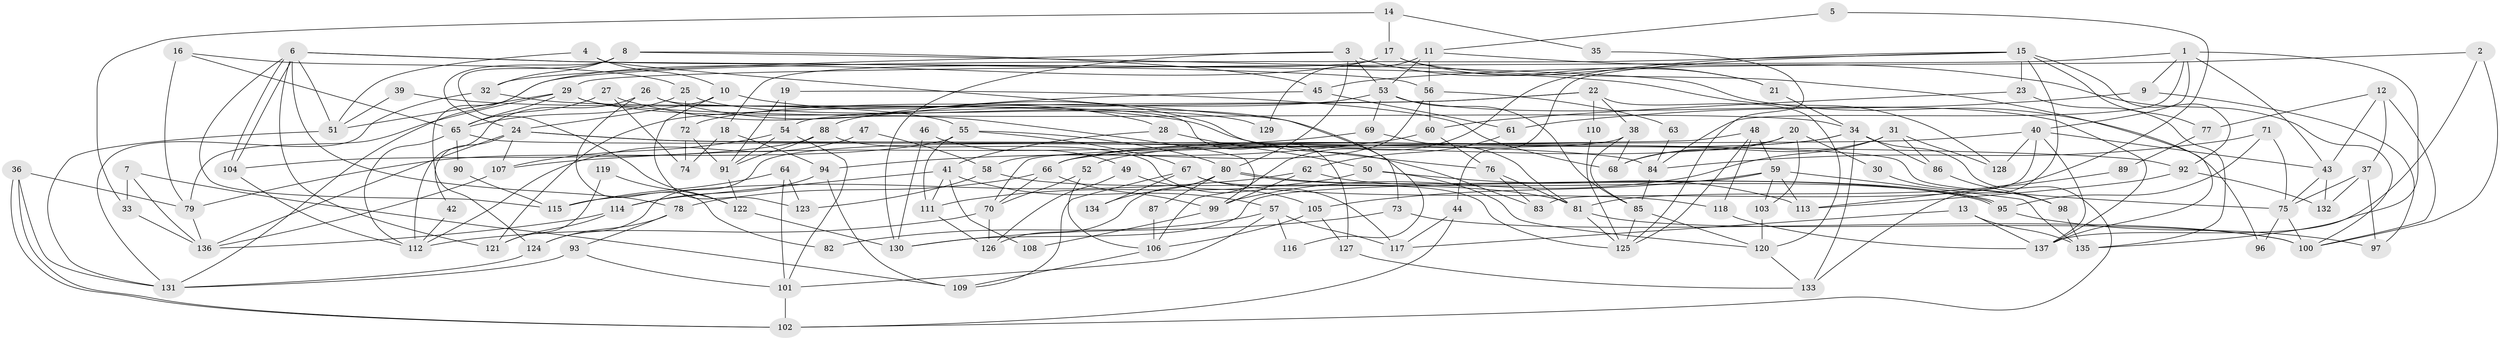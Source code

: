 // Generated by graph-tools (version 1.1) at 2025/49/03/09/25 04:49:51]
// undirected, 137 vertices, 274 edges
graph export_dot {
graph [start="1"]
  node [color=gray90,style=filled];
  1;
  2;
  3;
  4;
  5;
  6;
  7;
  8;
  9;
  10;
  11;
  12;
  13;
  14;
  15;
  16;
  17;
  18;
  19;
  20;
  21;
  22;
  23;
  24;
  25;
  26;
  27;
  28;
  29;
  30;
  31;
  32;
  33;
  34;
  35;
  36;
  37;
  38;
  39;
  40;
  41;
  42;
  43;
  44;
  45;
  46;
  47;
  48;
  49;
  50;
  51;
  52;
  53;
  54;
  55;
  56;
  57;
  58;
  59;
  60;
  61;
  62;
  63;
  64;
  65;
  66;
  67;
  68;
  69;
  70;
  71;
  72;
  73;
  74;
  75;
  76;
  77;
  78;
  79;
  80;
  81;
  82;
  83;
  84;
  85;
  86;
  87;
  88;
  89;
  90;
  91;
  92;
  93;
  94;
  95;
  96;
  97;
  98;
  99;
  100;
  101;
  102;
  103;
  104;
  105;
  106;
  107;
  108;
  109;
  110;
  111;
  112;
  113;
  114;
  115;
  116;
  117;
  118;
  119;
  120;
  121;
  122;
  123;
  124;
  125;
  126;
  127;
  128;
  129;
  130;
  131;
  132;
  133;
  134;
  135;
  136;
  137;
  1 -- 84;
  1 -- 29;
  1 -- 9;
  1 -- 40;
  1 -- 43;
  1 -- 135;
  2 -- 45;
  2 -- 137;
  2 -- 100;
  3 -- 130;
  3 -- 53;
  3 -- 21;
  3 -- 32;
  3 -- 80;
  4 -- 51;
  4 -- 10;
  4 -- 73;
  5 -- 11;
  5 -- 81;
  6 -- 51;
  6 -- 104;
  6 -- 104;
  6 -- 56;
  6 -- 78;
  6 -- 115;
  6 -- 121;
  6 -- 128;
  7 -- 109;
  7 -- 136;
  7 -- 33;
  8 -- 24;
  8 -- 32;
  8 -- 45;
  8 -- 96;
  8 -- 122;
  9 -- 97;
  9 -- 61;
  10 -- 24;
  10 -- 83;
  10 -- 123;
  11 -- 53;
  11 -- 100;
  11 -- 56;
  11 -- 129;
  12 -- 43;
  12 -- 100;
  12 -- 37;
  12 -- 77;
  13 -- 137;
  13 -- 135;
  13 -- 117;
  14 -- 33;
  14 -- 17;
  14 -- 35;
  15 -- 133;
  15 -- 99;
  15 -- 23;
  15 -- 44;
  15 -- 77;
  15 -- 92;
  15 -- 131;
  16 -- 65;
  16 -- 79;
  16 -- 25;
  17 -- 18;
  17 -- 124;
  17 -- 21;
  17 -- 137;
  18 -- 74;
  18 -- 94;
  19 -- 54;
  19 -- 91;
  19 -- 68;
  20 -- 66;
  20 -- 68;
  20 -- 30;
  20 -- 103;
  21 -- 34;
  22 -- 54;
  22 -- 121;
  22 -- 38;
  22 -- 110;
  22 -- 120;
  23 -- 135;
  23 -- 60;
  24 -- 92;
  24 -- 136;
  24 -- 42;
  24 -- 84;
  24 -- 107;
  25 -- 65;
  25 -- 72;
  25 -- 129;
  26 -- 28;
  26 -- 112;
  26 -- 82;
  26 -- 127;
  27 -- 106;
  27 -- 65;
  27 -- 74;
  28 -- 41;
  28 -- 50;
  29 -- 34;
  29 -- 65;
  29 -- 51;
  29 -- 79;
  29 -- 116;
  30 -- 98;
  31 -- 68;
  31 -- 128;
  31 -- 86;
  31 -- 99;
  32 -- 131;
  32 -- 55;
  33 -- 136;
  34 -- 66;
  34 -- 52;
  34 -- 86;
  34 -- 102;
  34 -- 133;
  35 -- 125;
  36 -- 79;
  36 -- 102;
  36 -- 102;
  36 -- 131;
  37 -- 75;
  37 -- 97;
  37 -- 132;
  38 -- 124;
  38 -- 68;
  38 -- 85;
  39 -- 76;
  39 -- 51;
  40 -- 137;
  40 -- 43;
  40 -- 66;
  40 -- 83;
  40 -- 128;
  41 -- 114;
  41 -- 57;
  41 -- 108;
  41 -- 111;
  42 -- 112;
  43 -- 75;
  43 -- 132;
  44 -- 102;
  44 -- 117;
  45 -- 88;
  45 -- 61;
  46 -- 130;
  46 -- 49;
  47 -- 58;
  47 -- 112;
  48 -- 70;
  48 -- 125;
  48 -- 59;
  48 -- 118;
  49 -- 105;
  49 -- 126;
  50 -- 113;
  50 -- 111;
  50 -- 120;
  51 -- 131;
  52 -- 70;
  52 -- 106;
  53 -- 137;
  53 -- 85;
  53 -- 69;
  53 -- 72;
  54 -- 91;
  54 -- 107;
  54 -- 101;
  55 -- 80;
  55 -- 67;
  55 -- 79;
  55 -- 111;
  56 -- 58;
  56 -- 60;
  56 -- 63;
  57 -- 117;
  57 -- 101;
  57 -- 82;
  57 -- 116;
  58 -- 123;
  58 -- 81;
  59 -- 103;
  59 -- 105;
  59 -- 113;
  59 -- 130;
  59 -- 135;
  60 -- 76;
  60 -- 94;
  61 -- 62;
  62 -- 99;
  62 -- 95;
  62 -- 115;
  63 -- 84;
  64 -- 115;
  64 -- 101;
  64 -- 123;
  65 -- 112;
  65 -- 75;
  65 -- 90;
  66 -- 78;
  66 -- 70;
  66 -- 99;
  67 -- 125;
  67 -- 109;
  67 -- 118;
  67 -- 134;
  69 -- 81;
  69 -- 107;
  70 -- 126;
  70 -- 112;
  71 -- 95;
  71 -- 84;
  71 -- 75;
  72 -- 74;
  72 -- 91;
  73 -- 100;
  73 -- 130;
  75 -- 96;
  75 -- 100;
  76 -- 81;
  76 -- 83;
  77 -- 89;
  78 -- 93;
  78 -- 124;
  79 -- 136;
  80 -- 95;
  80 -- 95;
  80 -- 87;
  80 -- 126;
  80 -- 134;
  81 -- 100;
  81 -- 125;
  84 -- 85;
  85 -- 120;
  85 -- 125;
  86 -- 98;
  87 -- 106;
  88 -- 117;
  88 -- 91;
  88 -- 104;
  89 -- 113;
  90 -- 115;
  91 -- 122;
  92 -- 132;
  92 -- 113;
  93 -- 131;
  93 -- 101;
  94 -- 109;
  94 -- 114;
  95 -- 97;
  98 -- 135;
  99 -- 108;
  101 -- 102;
  103 -- 120;
  104 -- 112;
  105 -- 127;
  105 -- 106;
  106 -- 109;
  107 -- 136;
  110 -- 125;
  111 -- 126;
  114 -- 136;
  114 -- 121;
  118 -- 137;
  119 -- 122;
  119 -- 121;
  120 -- 133;
  122 -- 130;
  124 -- 131;
  127 -- 133;
}
